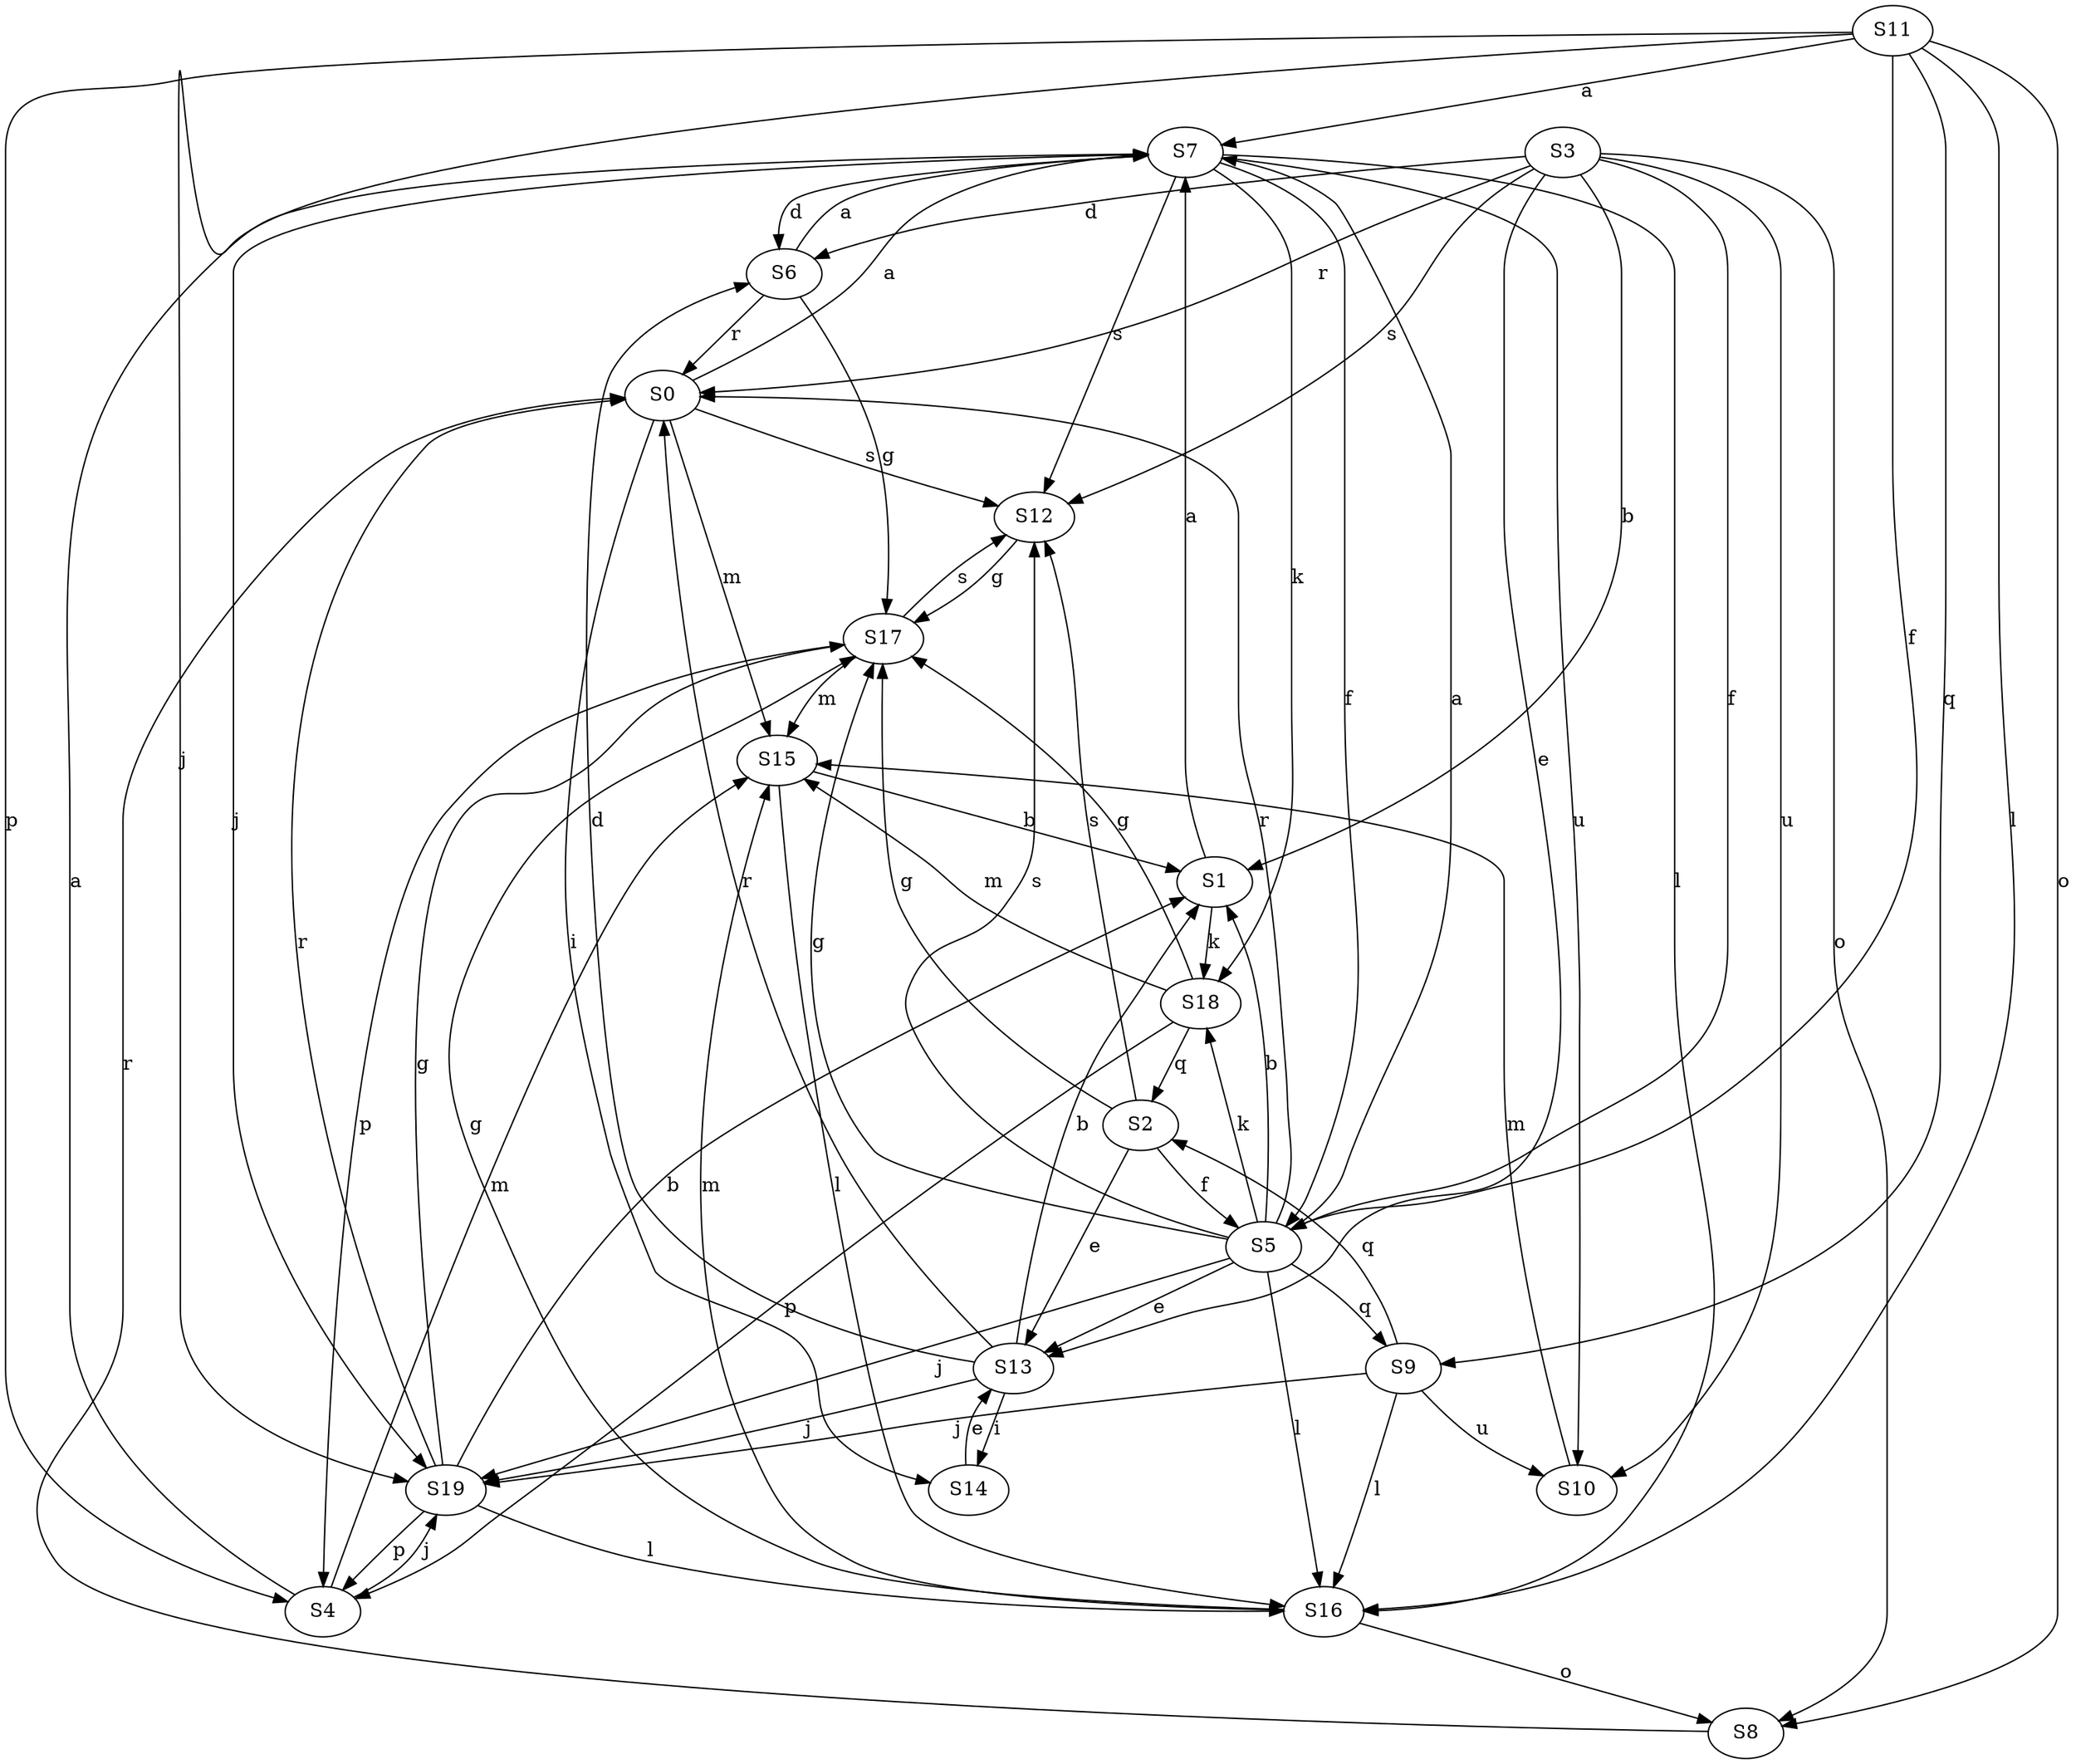 strict digraph  {
S7;
S11;
S1;
S6;
S13;
S5;
S17;
S14;
S19;
S18;
S16;
S3;
S15;
S8;
S4;
S9;
S2;
S0;
S12;
S10;
S7 -> S6  [label=d];
S7 -> S5  [label=f];
S7 -> S19  [label=j];
S7 -> S18  [label=k];
S7 -> S16  [label=l];
S7 -> S12  [label=s];
S7 -> S10  [label=u];
S11 -> S7  [label=a];
S11 -> S5  [label=f];
S11 -> S19  [label=j];
S11 -> S16  [label=l];
S11 -> S8  [label=o];
S11 -> S4  [label=p];
S11 -> S9  [label=q];
S1 -> S7  [label=a];
S1 -> S18  [label=k];
S6 -> S7  [label=a];
S6 -> S17  [label=g];
S6 -> S0  [label=r];
S13 -> S1  [label=b];
S13 -> S6  [label=d];
S13 -> S14  [label=i];
S13 -> S19  [label=j];
S13 -> S0  [label=r];
S5 -> S7  [label=a];
S5 -> S1  [label=b];
S5 -> S13  [label=e];
S5 -> S17  [label=g];
S5 -> S19  [label=j];
S5 -> S18  [label=k];
S5 -> S16  [label=l];
S5 -> S9  [label=q];
S5 -> S0  [label=r];
S5 -> S12  [label=s];
S17 -> S15  [label=m];
S17 -> S4  [label=p];
S17 -> S12  [label=s];
S14 -> S13  [label=e];
S19 -> S1  [label=b];
S19 -> S17  [label=g];
S19 -> S16  [label=l];
S19 -> S4  [label=p];
S19 -> S0  [label=r];
S18 -> S17  [label=g];
S18 -> S15  [label=m];
S18 -> S4  [label=p];
S18 -> S2  [label=q];
S16 -> S17  [label=g];
S16 -> S15  [label=m];
S16 -> S8  [label=o];
S3 -> S1  [label=b];
S3 -> S6  [label=d];
S3 -> S13  [label=e];
S3 -> S5  [label=f];
S3 -> S8  [label=o];
S3 -> S0  [label=r];
S3 -> S12  [label=s];
S3 -> S10  [label=u];
S15 -> S1  [label=b];
S15 -> S16  [label=l];
S8 -> S0  [label=r];
S4 -> S7  [label=a];
S4 -> S19  [label=j];
S4 -> S15  [label=m];
S9 -> S19  [label=j];
S9 -> S16  [label=l];
S9 -> S2  [label=q];
S9 -> S10  [label=u];
S2 -> S13  [label=e];
S2 -> S5  [label=f];
S2 -> S17  [label=g];
S2 -> S12  [label=s];
S0 -> S7  [label=a];
S0 -> S14  [label=i];
S0 -> S15  [label=m];
S0 -> S12  [label=s];
S12 -> S17  [label=g];
S10 -> S15  [label=m];
}
